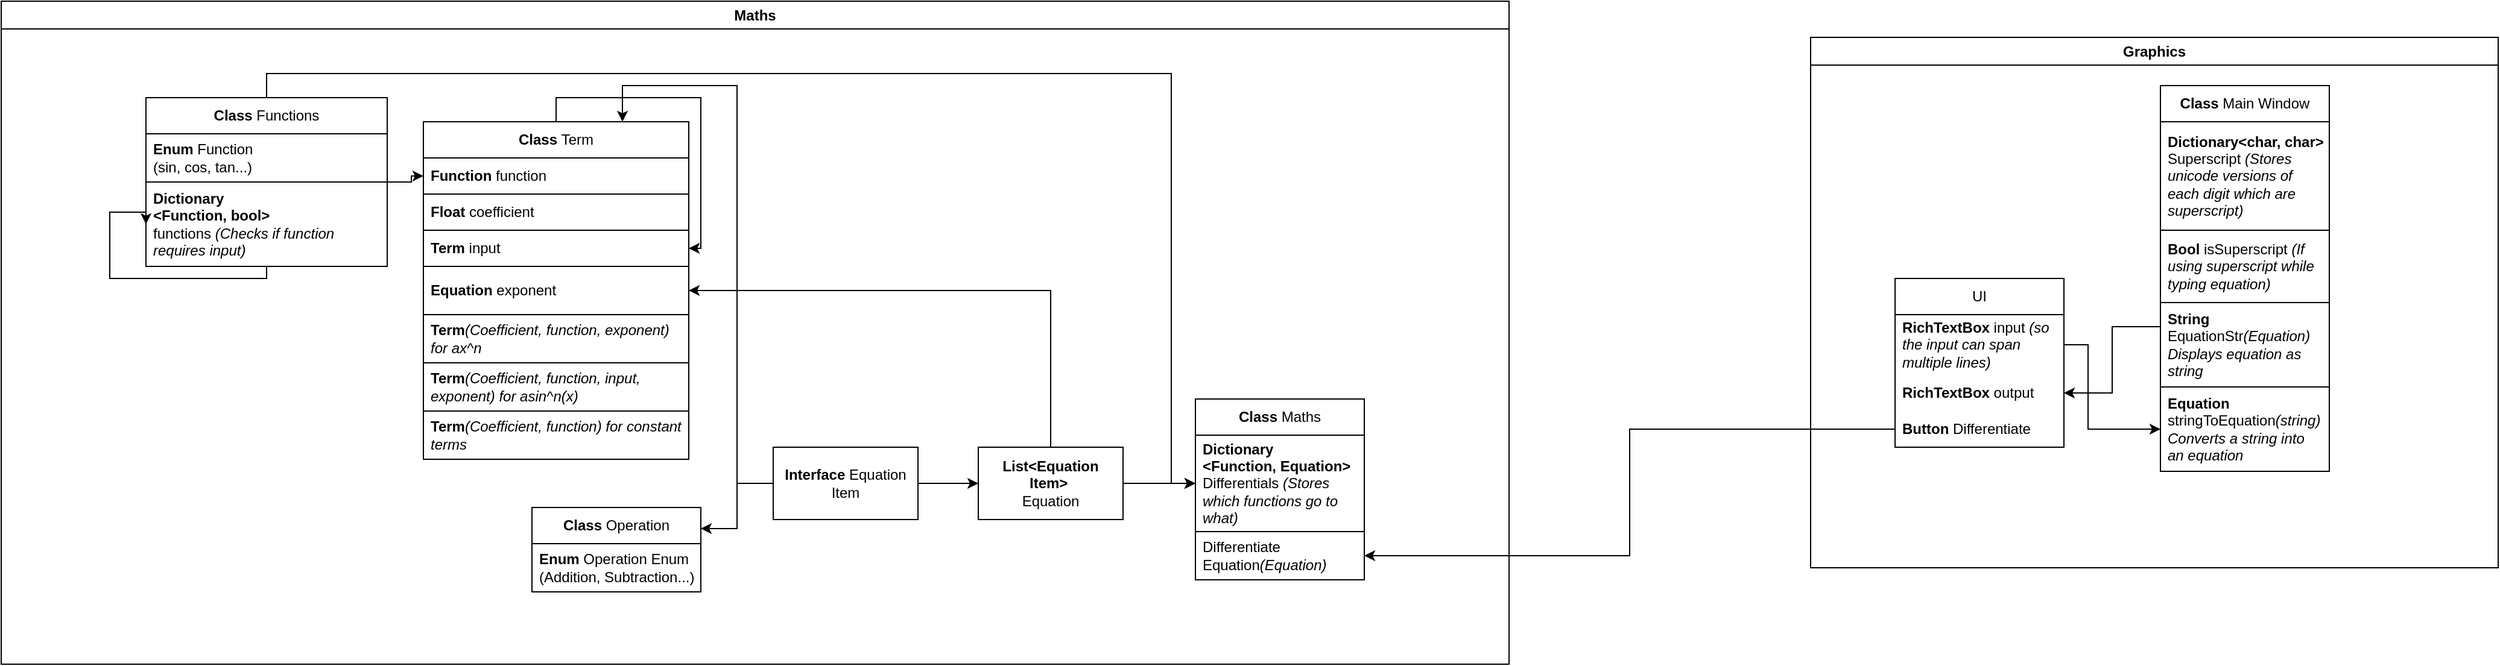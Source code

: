 <mxfile version="20.6.2" type="github">
  <diagram id="C5RBs43oDa-KdzZeNtuy" name="Page-1">
    <mxGraphModel dx="1221" dy="1857" grid="1" gridSize="10" guides="1" tooltips="1" connect="1" arrows="1" fold="1" page="1" pageScale="1" pageWidth="827" pageHeight="1169" math="0" shadow="0">
      <root>
        <mxCell id="WIyWlLk6GJQsqaUBKTNV-0" />
        <mxCell id="WIyWlLk6GJQsqaUBKTNV-1" parent="WIyWlLk6GJQsqaUBKTNV-0" />
        <mxCell id="o4Fw-SGB_0SsbTImnL3u-33" style="edgeStyle=orthogonalEdgeStyle;rounded=0;orthogonalLoop=1;jettySize=auto;html=1;entryX=1;entryY=0.5;entryDx=0;entryDy=0;" edge="1" parent="WIyWlLk6GJQsqaUBKTNV-1" source="o4Fw-SGB_0SsbTImnL3u-9" target="o4Fw-SGB_0SsbTImnL3u-3">
          <mxGeometry relative="1" as="geometry" />
        </mxCell>
        <mxCell id="o4Fw-SGB_0SsbTImnL3u-36" value="Graphics" style="swimlane;whiteSpace=wrap;html=1;strokeColor=default;" vertex="1" parent="WIyWlLk6GJQsqaUBKTNV-1">
          <mxGeometry x="1840" y="-50" width="570" height="440" as="geometry" />
        </mxCell>
        <mxCell id="XJ_0UiAPM86uZZyixber-27" value="&lt;b&gt;Class &lt;/b&gt;Main Window" style="swimlane;fontStyle=0;childLayout=stackLayout;horizontal=1;startSize=30;horizontalStack=0;resizeParent=1;resizeParentMax=0;resizeLast=0;collapsible=1;marginBottom=0;whiteSpace=wrap;html=1;strokeColor=default;fillColor=default;" parent="o4Fw-SGB_0SsbTImnL3u-36" vertex="1">
          <mxGeometry x="290" y="40" width="140" height="320" as="geometry">
            <mxRectangle x="170" y="430" width="150" height="30" as="alternateBounds" />
          </mxGeometry>
        </mxCell>
        <mxCell id="XJ_0UiAPM86uZZyixber-28" value="&lt;b&gt;Dictionary&amp;lt;char, char&amp;gt; &lt;/b&gt;Superscript &lt;i&gt;(Stores unicode versions of each digit which are superscript)&lt;/i&gt;" style="text;strokeColor=default;fillColor=none;align=left;verticalAlign=middle;spacingLeft=4;spacingRight=4;overflow=hidden;points=[[0,0.5],[1,0.5]];portConstraint=eastwest;rotatable=0;whiteSpace=wrap;html=1;" parent="XJ_0UiAPM86uZZyixber-27" vertex="1">
          <mxGeometry y="30" width="140" height="90" as="geometry" />
        </mxCell>
        <mxCell id="XJ_0UiAPM86uZZyixber-29" value="&lt;b&gt;Bool &lt;/b&gt;isSuperscript &lt;i&gt;(If using superscript while typing equation)&lt;/i&gt;" style="text;strokeColor=default;fillColor=none;align=left;verticalAlign=middle;spacingLeft=4;spacingRight=4;overflow=hidden;points=[[0,0.5],[1,0.5]];portConstraint=eastwest;rotatable=0;whiteSpace=wrap;html=1;" parent="XJ_0UiAPM86uZZyixber-27" vertex="1">
          <mxGeometry y="120" width="140" height="60" as="geometry" />
        </mxCell>
        <mxCell id="XJ_0UiAPM86uZZyixber-30" value="&lt;b&gt;String &lt;/b&gt;EquationStr&lt;i&gt;(Equation)&lt;/i&gt;&lt;br&gt;&lt;i&gt;Displays equation as string&lt;/i&gt;" style="text;strokeColor=default;fillColor=none;align=left;verticalAlign=middle;spacingLeft=4;spacingRight=4;overflow=hidden;points=[[0,0.5],[1,0.5]];portConstraint=eastwest;rotatable=0;whiteSpace=wrap;html=1;" parent="XJ_0UiAPM86uZZyixber-27" vertex="1">
          <mxGeometry y="180" width="140" height="70" as="geometry" />
        </mxCell>
        <mxCell id="o4Fw-SGB_0SsbTImnL3u-0" value="&lt;b&gt;Equation &lt;/b&gt;stringToEquation&lt;i&gt;(string)&lt;br&gt;Converts a string into an equation&lt;/i&gt;" style="text;strokeColor=default;fillColor=none;align=left;verticalAlign=middle;spacingLeft=4;spacingRight=4;overflow=hidden;points=[[0,0.5],[1,0.5]];portConstraint=eastwest;rotatable=0;whiteSpace=wrap;html=1;" vertex="1" parent="XJ_0UiAPM86uZZyixber-27">
          <mxGeometry y="250" width="140" height="70" as="geometry" />
        </mxCell>
        <mxCell id="o4Fw-SGB_0SsbTImnL3u-6" value="UI" style="swimlane;fontStyle=0;childLayout=stackLayout;horizontal=1;startSize=30;horizontalStack=0;resizeParent=1;resizeParentMax=0;resizeLast=0;collapsible=1;marginBottom=0;whiteSpace=wrap;html=1;strokeColor=default;direction=east;" vertex="1" parent="o4Fw-SGB_0SsbTImnL3u-36">
          <mxGeometry x="70" y="200" width="140" height="140" as="geometry" />
        </mxCell>
        <mxCell id="o4Fw-SGB_0SsbTImnL3u-7" value="&lt;b&gt;RichTextBox &lt;/b&gt;input &lt;i&gt;(so the input can span multiple lines)&lt;/i&gt;" style="text;strokeColor=none;fillColor=none;align=left;verticalAlign=middle;spacingLeft=4;spacingRight=4;overflow=hidden;points=[[0,0.5],[1,0.5]];portConstraint=eastwest;rotatable=0;whiteSpace=wrap;html=1;" vertex="1" parent="o4Fw-SGB_0SsbTImnL3u-6">
          <mxGeometry y="30" width="140" height="50" as="geometry" />
        </mxCell>
        <mxCell id="o4Fw-SGB_0SsbTImnL3u-8" value="&lt;b&gt;RichTextBox &lt;/b&gt;output" style="text;strokeColor=none;fillColor=none;align=left;verticalAlign=middle;spacingLeft=4;spacingRight=4;overflow=hidden;points=[[0,0.5],[1,0.5]];portConstraint=eastwest;rotatable=0;whiteSpace=wrap;html=1;" vertex="1" parent="o4Fw-SGB_0SsbTImnL3u-6">
          <mxGeometry y="80" width="140" height="30" as="geometry" />
        </mxCell>
        <mxCell id="o4Fw-SGB_0SsbTImnL3u-9" value="&lt;b&gt;Button &lt;/b&gt;Differentiate" style="text;strokeColor=none;fillColor=none;align=left;verticalAlign=middle;spacingLeft=4;spacingRight=4;overflow=hidden;points=[[0,0.5],[1,0.5]];portConstraint=eastwest;rotatable=0;whiteSpace=wrap;html=1;" vertex="1" parent="o4Fw-SGB_0SsbTImnL3u-6">
          <mxGeometry y="110" width="140" height="30" as="geometry" />
        </mxCell>
        <mxCell id="o4Fw-SGB_0SsbTImnL3u-40" style="edgeStyle=orthogonalEdgeStyle;rounded=0;orthogonalLoop=1;jettySize=auto;html=1;entryX=1;entryY=0.5;entryDx=0;entryDy=0;" edge="1" parent="o4Fw-SGB_0SsbTImnL3u-36" source="XJ_0UiAPM86uZZyixber-30" target="o4Fw-SGB_0SsbTImnL3u-8">
          <mxGeometry relative="1" as="geometry">
            <Array as="points">
              <mxPoint x="250" y="240" />
              <mxPoint x="250" y="295" />
            </Array>
          </mxGeometry>
        </mxCell>
        <mxCell id="o4Fw-SGB_0SsbTImnL3u-42" style="edgeStyle=orthogonalEdgeStyle;rounded=0;orthogonalLoop=1;jettySize=auto;html=1;entryX=0;entryY=0.5;entryDx=0;entryDy=0;" edge="1" parent="o4Fw-SGB_0SsbTImnL3u-36" source="o4Fw-SGB_0SsbTImnL3u-7" target="o4Fw-SGB_0SsbTImnL3u-0">
          <mxGeometry relative="1" as="geometry">
            <Array as="points">
              <mxPoint x="230" y="255" />
              <mxPoint x="230" y="325" />
            </Array>
          </mxGeometry>
        </mxCell>
        <mxCell id="o4Fw-SGB_0SsbTImnL3u-43" value="Maths" style="swimlane;whiteSpace=wrap;html=1;strokeColor=default;" vertex="1" parent="WIyWlLk6GJQsqaUBKTNV-1">
          <mxGeometry x="340" y="-80" width="1250" height="550" as="geometry" />
        </mxCell>
        <mxCell id="XJ_0UiAPM86uZZyixber-0" value="&lt;b&gt;Interface &lt;/b&gt;Equation Item" style="rounded=0;whiteSpace=wrap;html=1;" parent="o4Fw-SGB_0SsbTImnL3u-43" vertex="1">
          <mxGeometry x="640" y="370" width="120" height="60" as="geometry" />
        </mxCell>
        <mxCell id="XJ_0UiAPM86uZZyixber-2" value="&lt;b&gt;Class &lt;/b&gt;Operation" style="swimlane;fontStyle=0;childLayout=stackLayout;horizontal=1;startSize=30;horizontalStack=0;resizeParent=1;resizeParentMax=0;resizeLast=0;collapsible=1;marginBottom=0;whiteSpace=wrap;html=1;" parent="o4Fw-SGB_0SsbTImnL3u-43" vertex="1">
          <mxGeometry x="440" y="420" width="140" height="70" as="geometry" />
        </mxCell>
        <mxCell id="o4Fw-SGB_0SsbTImnL3u-11" style="edgeStyle=orthogonalEdgeStyle;rounded=0;orthogonalLoop=1;jettySize=auto;html=1;entryX=1;entryY=0.25;entryDx=0;entryDy=0;" edge="1" parent="o4Fw-SGB_0SsbTImnL3u-43" source="XJ_0UiAPM86uZZyixber-0" target="XJ_0UiAPM86uZZyixber-2">
          <mxGeometry relative="1" as="geometry" />
        </mxCell>
        <mxCell id="XJ_0UiAPM86uZZyixber-9" value="&lt;b&gt;Class &lt;/b&gt;Functions" style="swimlane;fontStyle=0;childLayout=stackLayout;horizontal=1;startSize=30;horizontalStack=0;resizeParent=1;resizeParentMax=0;resizeLast=0;collapsible=1;marginBottom=0;whiteSpace=wrap;html=1;" parent="o4Fw-SGB_0SsbTImnL3u-43" vertex="1">
          <mxGeometry x="120" y="80" width="200" height="140" as="geometry" />
        </mxCell>
        <mxCell id="XJ_0UiAPM86uZZyixber-10" value="&lt;b&gt;Enum &lt;/b&gt;Function&lt;br&gt;(sin, cos, tan...)" style="text;strokeColor=default;fillColor=none;align=left;verticalAlign=middle;spacingLeft=4;spacingRight=4;overflow=hidden;points=[[0,0.5],[1,0.5]];portConstraint=eastwest;rotatable=0;whiteSpace=wrap;html=1;" parent="XJ_0UiAPM86uZZyixber-9" vertex="1">
          <mxGeometry y="30" width="200" height="40" as="geometry" />
        </mxCell>
        <mxCell id="XJ_0UiAPM86uZZyixber-11" value="&lt;b&gt;Dictionary&lt;br&gt;&amp;lt;Function, bool&amp;gt; &lt;/b&gt;functions&lt;b&gt;&amp;nbsp;&lt;/b&gt;&lt;i&gt;(Checks if function requires input)&lt;/i&gt;" style="text;strokeColor=default;fillColor=default;align=left;verticalAlign=middle;spacingLeft=4;spacingRight=4;overflow=hidden;points=[[0,0.5],[1,0.5]];portConstraint=eastwest;rotatable=0;whiteSpace=wrap;html=1;" parent="XJ_0UiAPM86uZZyixber-9" vertex="1">
          <mxGeometry y="70" width="200" height="70" as="geometry" />
        </mxCell>
        <mxCell id="o4Fw-SGB_0SsbTImnL3u-28" style="edgeStyle=orthogonalEdgeStyle;rounded=0;orthogonalLoop=1;jettySize=auto;html=1;entryX=0;entryY=0.5;entryDx=0;entryDy=0;" edge="1" parent="XJ_0UiAPM86uZZyixber-9" source="XJ_0UiAPM86uZZyixber-9" target="XJ_0UiAPM86uZZyixber-11">
          <mxGeometry relative="1" as="geometry">
            <Array as="points">
              <mxPoint x="100" y="150" />
              <mxPoint x="-30" y="150" />
              <mxPoint x="-30" y="95" />
            </Array>
          </mxGeometry>
        </mxCell>
        <mxCell id="XJ_0UiAPM86uZZyixber-14" value="&lt;b&gt;Class &lt;/b&gt;Term" style="swimlane;fontStyle=0;childLayout=stackLayout;horizontal=1;startSize=30;horizontalStack=0;resizeParent=1;resizeParentMax=0;resizeLast=0;collapsible=1;marginBottom=0;whiteSpace=wrap;html=1;strokeColor=default;fillColor=default;" parent="o4Fw-SGB_0SsbTImnL3u-43" vertex="1">
          <mxGeometry x="350" y="100" width="220" height="280" as="geometry" />
        </mxCell>
        <mxCell id="XJ_0UiAPM86uZZyixber-15" value="&lt;b&gt;Function &lt;/b&gt;function" style="text;strokeColor=default;fillColor=none;align=left;verticalAlign=middle;spacingLeft=4;spacingRight=4;overflow=hidden;points=[[0,0.5],[1,0.5]];portConstraint=eastwest;rotatable=0;whiteSpace=wrap;html=1;" parent="XJ_0UiAPM86uZZyixber-14" vertex="1">
          <mxGeometry y="30" width="220" height="30" as="geometry" />
        </mxCell>
        <mxCell id="XJ_0UiAPM86uZZyixber-16" value="&lt;b&gt;Float &lt;/b&gt;coefficient" style="text;strokeColor=default;fillColor=none;align=left;verticalAlign=middle;spacingLeft=4;spacingRight=4;overflow=hidden;points=[[0,0.5],[1,0.5]];portConstraint=eastwest;rotatable=0;whiteSpace=wrap;html=1;" parent="XJ_0UiAPM86uZZyixber-14" vertex="1">
          <mxGeometry y="60" width="220" height="30" as="geometry" />
        </mxCell>
        <mxCell id="XJ_0UiAPM86uZZyixber-17" value="&lt;b&gt;Term&amp;nbsp;&lt;/b&gt;input" style="text;strokeColor=default;fillColor=none;align=left;verticalAlign=middle;spacingLeft=4;spacingRight=4;overflow=hidden;points=[[0,0.5],[1,0.5]];portConstraint=eastwest;rotatable=0;whiteSpace=wrap;html=1;" parent="XJ_0UiAPM86uZZyixber-14" vertex="1">
          <mxGeometry y="90" width="220" height="30" as="geometry" />
        </mxCell>
        <mxCell id="XJ_0UiAPM86uZZyixber-19" value="&lt;b&gt;Equation&amp;nbsp;&lt;/b&gt;exponent" style="text;strokeColor=default;fillColor=none;align=left;verticalAlign=middle;spacingLeft=4;spacingRight=4;overflow=hidden;points=[[0,0.5],[1,0.5]];portConstraint=eastwest;rotatable=0;whiteSpace=wrap;html=1;" parent="XJ_0UiAPM86uZZyixber-14" vertex="1">
          <mxGeometry y="120" width="220" height="40" as="geometry" />
        </mxCell>
        <mxCell id="XJ_0UiAPM86uZZyixber-18" value="&lt;b&gt;Term&lt;/b&gt;&lt;i&gt;(Coefficient, function, exponent) for ax^n&lt;/i&gt;" style="text;strokeColor=default;fillColor=none;align=left;verticalAlign=middle;spacingLeft=4;spacingRight=4;overflow=hidden;points=[[0,0.5],[1,0.5]];portConstraint=eastwest;rotatable=0;whiteSpace=wrap;html=1;" parent="XJ_0UiAPM86uZZyixber-14" vertex="1">
          <mxGeometry y="160" width="220" height="40" as="geometry" />
        </mxCell>
        <mxCell id="XJ_0UiAPM86uZZyixber-20" value="&lt;b&gt;Term&lt;/b&gt;&lt;i&gt;(Coefficient, function, input, exponent) for asin^n(x)&lt;/i&gt;" style="text;strokeColor=default;fillColor=none;align=left;verticalAlign=middle;spacingLeft=4;spacingRight=4;overflow=hidden;points=[[0,0.5],[1,0.5]];portConstraint=eastwest;rotatable=0;whiteSpace=wrap;html=1;" parent="XJ_0UiAPM86uZZyixber-14" vertex="1">
          <mxGeometry y="200" width="220" height="40" as="geometry" />
        </mxCell>
        <mxCell id="XJ_0UiAPM86uZZyixber-21" value="&lt;b&gt;Term&lt;/b&gt;&lt;i&gt;(Coefficient, function) for constant terms&lt;/i&gt;" style="text;strokeColor=default;fillColor=none;align=left;verticalAlign=middle;spacingLeft=4;spacingRight=4;overflow=hidden;points=[[0,0.5],[1,0.5]];portConstraint=eastwest;rotatable=0;whiteSpace=wrap;html=1;" parent="XJ_0UiAPM86uZZyixber-14" vertex="1">
          <mxGeometry y="240" width="220" height="40" as="geometry" />
        </mxCell>
        <mxCell id="o4Fw-SGB_0SsbTImnL3u-27" style="edgeStyle=orthogonalEdgeStyle;rounded=0;orthogonalLoop=1;jettySize=auto;html=1;entryX=1;entryY=0.5;entryDx=0;entryDy=0;" edge="1" parent="XJ_0UiAPM86uZZyixber-14" source="XJ_0UiAPM86uZZyixber-14" target="XJ_0UiAPM86uZZyixber-17">
          <mxGeometry relative="1" as="geometry">
            <Array as="points">
              <mxPoint x="110" y="-20" />
              <mxPoint x="230" y="-20" />
              <mxPoint x="230" y="105" />
            </Array>
          </mxGeometry>
        </mxCell>
        <mxCell id="o4Fw-SGB_0SsbTImnL3u-25" style="edgeStyle=orthogonalEdgeStyle;rounded=0;orthogonalLoop=1;jettySize=auto;html=1;entryX=0;entryY=0.5;entryDx=0;entryDy=0;" edge="1" parent="o4Fw-SGB_0SsbTImnL3u-43" source="XJ_0UiAPM86uZZyixber-9" target="XJ_0UiAPM86uZZyixber-15">
          <mxGeometry relative="1" as="geometry" />
        </mxCell>
        <mxCell id="o4Fw-SGB_0SsbTImnL3u-19" style="edgeStyle=orthogonalEdgeStyle;rounded=0;orthogonalLoop=1;jettySize=auto;html=1;entryX=0.75;entryY=0;entryDx=0;entryDy=0;" edge="1" parent="o4Fw-SGB_0SsbTImnL3u-43" source="XJ_0UiAPM86uZZyixber-0" target="XJ_0UiAPM86uZZyixber-14">
          <mxGeometry relative="1" as="geometry">
            <Array as="points">
              <mxPoint x="610" y="400" />
              <mxPoint x="610" y="70" />
              <mxPoint x="515" y="70" />
            </Array>
          </mxGeometry>
        </mxCell>
        <mxCell id="XJ_0UiAPM86uZZyixber-22" value="&lt;b&gt;Class &lt;/b&gt;Maths" style="swimlane;fontStyle=0;childLayout=stackLayout;horizontal=1;startSize=30;horizontalStack=0;resizeParent=1;resizeParentMax=0;resizeLast=0;collapsible=1;marginBottom=0;whiteSpace=wrap;html=1;strokeColor=default;fillColor=default;" parent="o4Fw-SGB_0SsbTImnL3u-43" vertex="1">
          <mxGeometry x="990" y="330" width="140" height="150" as="geometry" />
        </mxCell>
        <mxCell id="XJ_0UiAPM86uZZyixber-23" value="&lt;b&gt;Dictionary&lt;/b&gt;&lt;br&gt;&lt;b&gt;&amp;lt;Function, Equation&amp;gt;&amp;nbsp;&lt;br&gt;&lt;/b&gt;Differentials &lt;i&gt;(Stores which functions go to what)&lt;/i&gt;" style="text;strokeColor=default;fillColor=none;align=left;verticalAlign=middle;spacingLeft=4;spacingRight=4;overflow=hidden;points=[[0,0.5],[1,0.5]];portConstraint=eastwest;rotatable=0;whiteSpace=wrap;html=1;" parent="XJ_0UiAPM86uZZyixber-22" vertex="1">
          <mxGeometry y="30" width="140" height="80" as="geometry" />
        </mxCell>
        <mxCell id="o4Fw-SGB_0SsbTImnL3u-3" value="Differentiate Equation&lt;i&gt;(Equation)&lt;/i&gt;" style="text;strokeColor=default;fillColor=none;align=left;verticalAlign=middle;spacingLeft=4;spacingRight=4;overflow=hidden;points=[[0,0.5],[1,0.5]];portConstraint=eastwest;rotatable=0;whiteSpace=wrap;html=1;" vertex="1" parent="XJ_0UiAPM86uZZyixber-22">
          <mxGeometry y="110" width="140" height="40" as="geometry" />
        </mxCell>
        <mxCell id="o4Fw-SGB_0SsbTImnL3u-35" style="edgeStyle=orthogonalEdgeStyle;rounded=0;orthogonalLoop=1;jettySize=auto;html=1;entryX=0;entryY=0.5;entryDx=0;entryDy=0;" edge="1" parent="o4Fw-SGB_0SsbTImnL3u-43" source="XJ_0UiAPM86uZZyixber-9" target="XJ_0UiAPM86uZZyixber-23">
          <mxGeometry relative="1" as="geometry">
            <Array as="points">
              <mxPoint x="220" y="60" />
              <mxPoint x="970" y="60" />
              <mxPoint x="970" y="400" />
            </Array>
          </mxGeometry>
        </mxCell>
        <mxCell id="o4Fw-SGB_0SsbTImnL3u-26" style="edgeStyle=orthogonalEdgeStyle;rounded=0;orthogonalLoop=1;jettySize=auto;html=1;entryX=1;entryY=0.5;entryDx=0;entryDy=0;" edge="1" parent="o4Fw-SGB_0SsbTImnL3u-43" source="o4Fw-SGB_0SsbTImnL3u-2" target="XJ_0UiAPM86uZZyixber-19">
          <mxGeometry relative="1" as="geometry" />
        </mxCell>
        <mxCell id="o4Fw-SGB_0SsbTImnL3u-29" style="edgeStyle=orthogonalEdgeStyle;rounded=0;orthogonalLoop=1;jettySize=auto;html=1;entryX=0;entryY=0.5;entryDx=0;entryDy=0;" edge="1" parent="o4Fw-SGB_0SsbTImnL3u-43" source="o4Fw-SGB_0SsbTImnL3u-2" target="XJ_0UiAPM86uZZyixber-23">
          <mxGeometry relative="1" as="geometry" />
        </mxCell>
        <mxCell id="o4Fw-SGB_0SsbTImnL3u-2" value="&lt;b&gt;List&amp;lt;Equation Item&amp;gt;&amp;nbsp;&lt;br&gt;&lt;/b&gt;Equation" style="rounded=0;whiteSpace=wrap;html=1;" vertex="1" parent="o4Fw-SGB_0SsbTImnL3u-43">
          <mxGeometry x="810" y="370" width="120" height="60" as="geometry" />
        </mxCell>
        <mxCell id="o4Fw-SGB_0SsbTImnL3u-23" style="edgeStyle=orthogonalEdgeStyle;rounded=0;orthogonalLoop=1;jettySize=auto;html=1;entryX=0;entryY=0.5;entryDx=0;entryDy=0;" edge="1" parent="o4Fw-SGB_0SsbTImnL3u-43" source="XJ_0UiAPM86uZZyixber-0" target="o4Fw-SGB_0SsbTImnL3u-2">
          <mxGeometry relative="1" as="geometry" />
        </mxCell>
        <mxCell id="XJ_0UiAPM86uZZyixber-5" value="&lt;b&gt;Enum &lt;/b&gt;Operation Enum (Addition, Subtraction...)" style="text;strokeColor=default;fillColor=none;align=left;verticalAlign=middle;spacingLeft=4;spacingRight=4;overflow=hidden;points=[[0,0.5],[1,0.5]];portConstraint=eastwest;rotatable=0;whiteSpace=wrap;html=1;" parent="o4Fw-SGB_0SsbTImnL3u-43" vertex="1">
          <mxGeometry x="440" y="450" width="140" height="40" as="geometry" />
        </mxCell>
      </root>
    </mxGraphModel>
  </diagram>
</mxfile>
